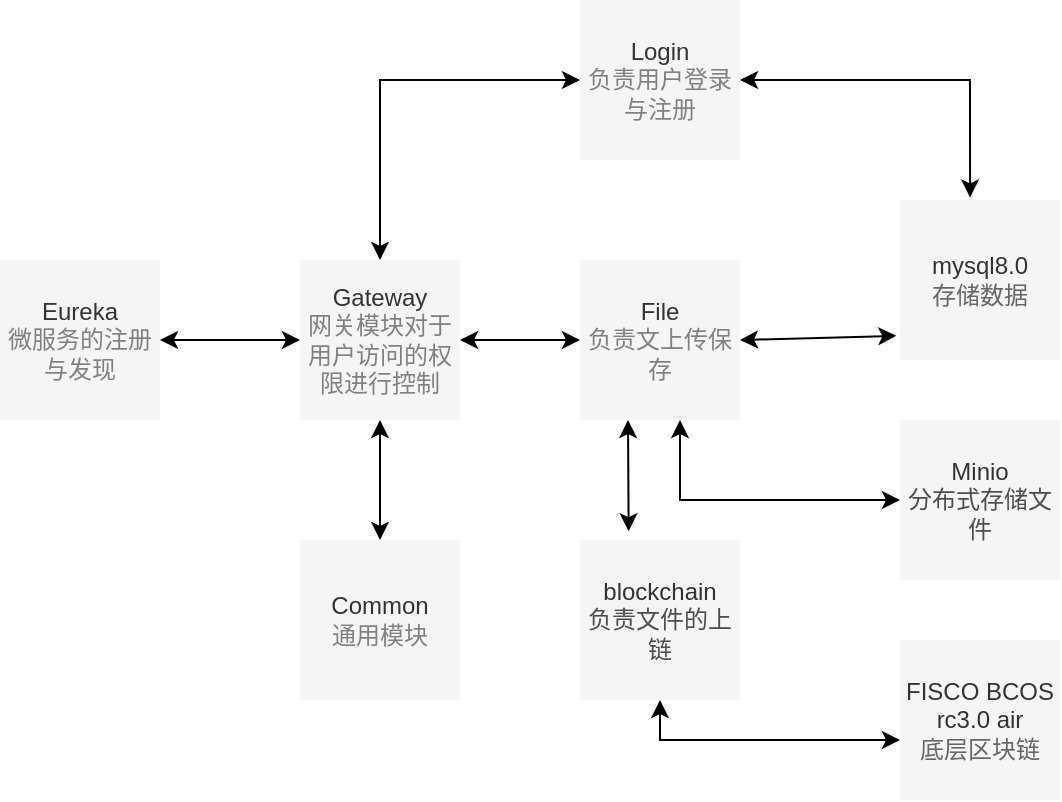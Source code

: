 <mxfile version="16.4.0" type="device"><diagram id="eYpdT5rD3VeDDd5uQUup" name="第 1 页"><mxGraphModel dx="728" dy="479" grid="1" gridSize="10" guides="1" tooltips="1" connect="1" arrows="1" fold="1" page="1" pageScale="1" pageWidth="827" pageHeight="1169" math="0" shadow="0"><root><mxCell id="0"/><mxCell id="1" parent="0"/><mxCell id="AUeKFbcdcs6szKRB0dAB-1" value="Eureka&lt;br&gt;&lt;font color=&quot;#808080&quot;&gt;微服务的注册与发现&lt;/font&gt;" style="whiteSpace=wrap;html=1;aspect=fixed;fillColor=#f5f5f5;strokeColor=none;fontColor=#333333;" vertex="1" parent="1"><mxGeometry x="100" y="230" width="80" height="80" as="geometry"/></mxCell><mxCell id="AUeKFbcdcs6szKRB0dAB-3" value="Gateway&lt;br&gt;&lt;font color=&quot;#808080&quot;&gt;网关模块对于用户访问的权限进行控制&lt;/font&gt;" style="whiteSpace=wrap;html=1;aspect=fixed;fillColor=#f5f5f5;strokeColor=none;fontColor=#333333;" vertex="1" parent="1"><mxGeometry x="250" y="230" width="80" height="80" as="geometry"/></mxCell><mxCell id="AUeKFbcdcs6szKRB0dAB-4" value="" style="endArrow=classic;startArrow=classic;html=1;rounded=0;fontColor=#808080;exitX=1;exitY=0.5;exitDx=0;exitDy=0;entryX=0;entryY=0.5;entryDx=0;entryDy=0;" edge="1" parent="1" source="AUeKFbcdcs6szKRB0dAB-1" target="AUeKFbcdcs6szKRB0dAB-3"><mxGeometry width="50" height="50" relative="1" as="geometry"><mxPoint x="340" y="330" as="sourcePoint"/><mxPoint x="390" y="280" as="targetPoint"/></mxGeometry></mxCell><mxCell id="AUeKFbcdcs6szKRB0dAB-5" value="Login&lt;br&gt;&lt;font color=&quot;#808080&quot;&gt;负责用户登录与注册&lt;/font&gt;" style="whiteSpace=wrap;html=1;aspect=fixed;fillColor=#f5f5f5;strokeColor=none;fontColor=#333333;" vertex="1" parent="1"><mxGeometry x="390" y="100" width="80" height="80" as="geometry"/></mxCell><mxCell id="AUeKFbcdcs6szKRB0dAB-6" value="mysql8.0&lt;br&gt;&lt;font color=&quot;#666666&quot;&gt;存储数据&lt;/font&gt;" style="whiteSpace=wrap;html=1;aspect=fixed;fontColor=#333333;fillColor=#f5f5f5;strokeColor=none;" vertex="1" parent="1"><mxGeometry x="550" y="200" width="80" height="80" as="geometry"/></mxCell><mxCell id="AUeKFbcdcs6szKRB0dAB-7" value="File&lt;br&gt;&lt;font color=&quot;#808080&quot;&gt;负责文上传保存&lt;/font&gt;" style="whiteSpace=wrap;html=1;aspect=fixed;fillColor=#f5f5f5;strokeColor=none;fontColor=#333333;" vertex="1" parent="1"><mxGeometry x="390" y="230" width="80" height="80" as="geometry"/></mxCell><mxCell id="AUeKFbcdcs6szKRB0dAB-9" value="Common&lt;br&gt;&lt;font color=&quot;#808080&quot;&gt;通用模块&lt;/font&gt;" style="whiteSpace=wrap;html=1;aspect=fixed;fillColor=#f5f5f5;strokeColor=none;fontColor=#333333;" vertex="1" parent="1"><mxGeometry x="250" y="370" width="80" height="80" as="geometry"/></mxCell><mxCell id="AUeKFbcdcs6szKRB0dAB-10" value="" style="endArrow=classic;startArrow=classic;html=1;rounded=0;fontColor=#808080;exitX=1;exitY=0.5;exitDx=0;exitDy=0;" edge="1" parent="1" source="AUeKFbcdcs6szKRB0dAB-3"><mxGeometry width="50" height="50" relative="1" as="geometry"><mxPoint x="340" y="320" as="sourcePoint"/><mxPoint x="390" y="270" as="targetPoint"/></mxGeometry></mxCell><mxCell id="AUeKFbcdcs6szKRB0dAB-11" value="" style="endArrow=classic;startArrow=classic;html=1;rounded=0;fontColor=#808080;entryX=0;entryY=0.5;entryDx=0;entryDy=0;exitX=0.5;exitY=0;exitDx=0;exitDy=0;" edge="1" parent="1" source="AUeKFbcdcs6szKRB0dAB-3" target="AUeKFbcdcs6szKRB0dAB-5"><mxGeometry width="50" height="50" relative="1" as="geometry"><mxPoint x="320" y="220" as="sourcePoint"/><mxPoint x="370" y="170" as="targetPoint"/><Array as="points"><mxPoint x="290" y="140"/></Array></mxGeometry></mxCell><mxCell id="AUeKFbcdcs6szKRB0dAB-13" value="" style="endArrow=classic;startArrow=classic;html=1;rounded=0;fontColor=#808080;entryX=0.438;entryY=-0.016;entryDx=0;entryDy=0;entryPerimeter=0;" edge="1" parent="1" target="AUeKFbcdcs6szKRB0dAB-6"><mxGeometry width="50" height="50" relative="1" as="geometry"><mxPoint x="470" y="140" as="sourcePoint"/><mxPoint x="520" y="90" as="targetPoint"/><Array as="points"><mxPoint x="585" y="140"/></Array></mxGeometry></mxCell><mxCell id="AUeKFbcdcs6szKRB0dAB-16" value="" style="endArrow=classic;startArrow=classic;html=1;rounded=0;fontColor=#808080;entryX=-0.023;entryY=0.849;entryDx=0;entryDy=0;entryPerimeter=0;" edge="1" parent="1" target="AUeKFbcdcs6szKRB0dAB-6"><mxGeometry width="50" height="50" relative="1" as="geometry"><mxPoint x="470" y="270" as="sourcePoint"/><mxPoint x="520" y="220" as="targetPoint"/></mxGeometry></mxCell><mxCell id="AUeKFbcdcs6szKRB0dAB-18" value="Minio&lt;br&gt;&lt;font color=&quot;#4d4d4d&quot;&gt;分布式存储文件&lt;/font&gt;" style="whiteSpace=wrap;html=1;aspect=fixed;fontColor=#333333;fillColor=#f5f5f5;strokeColor=none;" vertex="1" parent="1"><mxGeometry x="550" y="310" width="80" height="80" as="geometry"/></mxCell><mxCell id="AUeKFbcdcs6szKRB0dAB-19" value="" style="endArrow=classic;startArrow=classic;html=1;rounded=0;fontColor=#4D4D4D;exitX=0;exitY=0.5;exitDx=0;exitDy=0;" edge="1" parent="1" source="AUeKFbcdcs6szKRB0dAB-18"><mxGeometry width="50" height="50" relative="1" as="geometry"><mxPoint x="440" y="380" as="sourcePoint"/><mxPoint x="440" y="310" as="targetPoint"/><Array as="points"><mxPoint x="440" y="350"/></Array></mxGeometry></mxCell><mxCell id="AUeKFbcdcs6szKRB0dAB-21" value="blockchain&lt;br&gt;&lt;font color=&quot;#4d4d4d&quot;&gt;负责文件的上链&lt;/font&gt;" style="whiteSpace=wrap;html=1;aspect=fixed;fontColor=#333333;fillColor=#f5f5f5;strokeColor=none;" vertex="1" parent="1"><mxGeometry x="390" y="370" width="80" height="80" as="geometry"/></mxCell><mxCell id="AUeKFbcdcs6szKRB0dAB-22" value="" style="endArrow=classic;startArrow=classic;html=1;rounded=0;fontColor=#4D4D4D;exitX=0.5;exitY=0;exitDx=0;exitDy=0;" edge="1" parent="1" source="AUeKFbcdcs6szKRB0dAB-9" target="AUeKFbcdcs6szKRB0dAB-3"><mxGeometry width="50" height="50" relative="1" as="geometry"><mxPoint x="340" y="320" as="sourcePoint"/><mxPoint x="390" y="270" as="targetPoint"/></mxGeometry></mxCell><mxCell id="AUeKFbcdcs6szKRB0dAB-23" value="" style="endArrow=classic;startArrow=classic;html=1;rounded=0;fontColor=#4D4D4D;exitX=0.304;exitY=-0.055;exitDx=0;exitDy=0;exitPerimeter=0;" edge="1" parent="1" source="AUeKFbcdcs6szKRB0dAB-21"><mxGeometry width="50" height="50" relative="1" as="geometry"><mxPoint x="364" y="360" as="sourcePoint"/><mxPoint x="414" y="310" as="targetPoint"/></mxGeometry></mxCell><mxCell id="AUeKFbcdcs6szKRB0dAB-24" value="FISCO BCOS rc3.0 air&lt;br&gt;&lt;font color=&quot;#666666&quot;&gt;底层区块链&lt;/font&gt;" style="whiteSpace=wrap;html=1;aspect=fixed;fontColor=#333333;fillColor=#f5f5f5;strokeColor=none;" vertex="1" parent="1"><mxGeometry x="550" y="420" width="80" height="80" as="geometry"/></mxCell><mxCell id="AUeKFbcdcs6szKRB0dAB-26" value="" style="endArrow=classic;startArrow=classic;html=1;rounded=0;fontColor=#666666;exitX=0.5;exitY=1;exitDx=0;exitDy=0;" edge="1" parent="1" source="AUeKFbcdcs6szKRB0dAB-21"><mxGeometry width="50" height="50" relative="1" as="geometry"><mxPoint x="430" y="470" as="sourcePoint"/><mxPoint x="550" y="470" as="targetPoint"/><Array as="points"><mxPoint x="430" y="470"/></Array></mxGeometry></mxCell></root></mxGraphModel></diagram></mxfile>